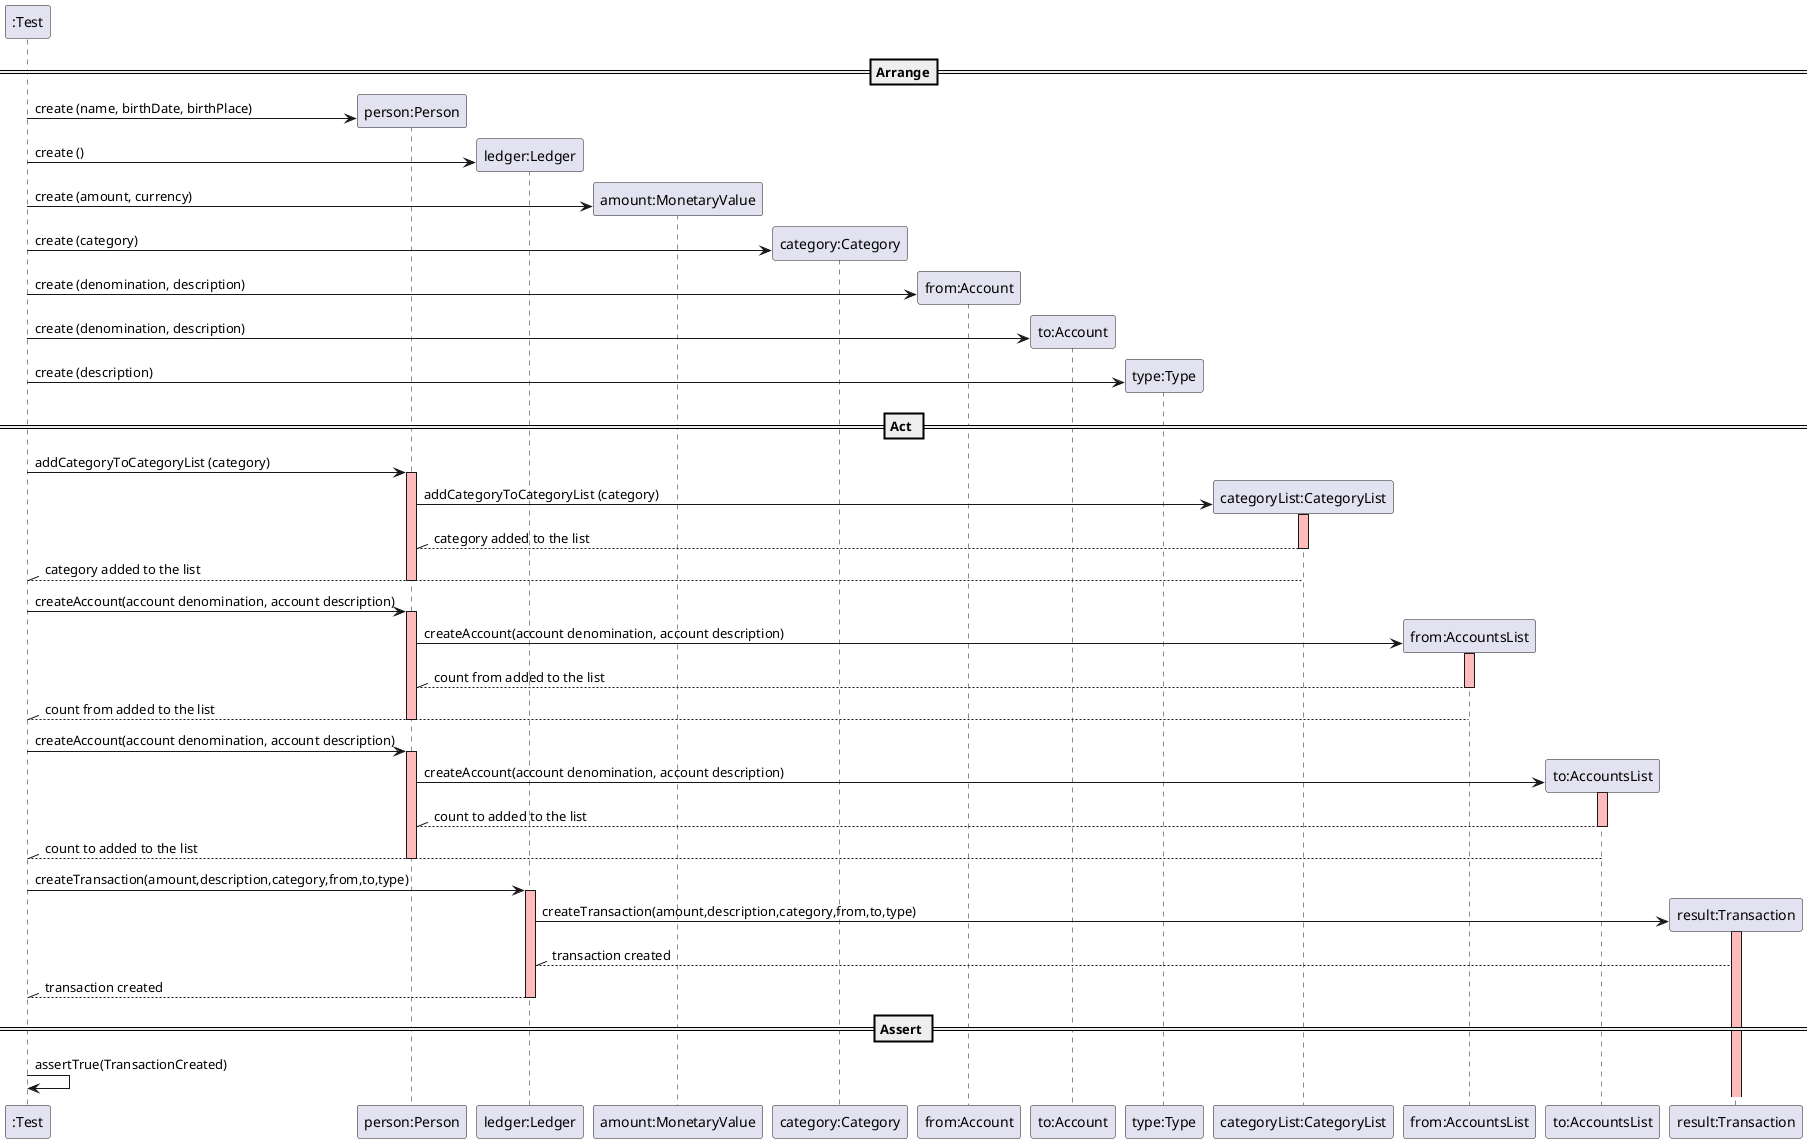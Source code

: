 @startuml
create ":Test"

==Arrange==

create "person:Person"
":Test" -> "person:Person" : create (name, birthDate, birthPlace)

create "ledger:Ledger"
":Test" -> "ledger:Ledger" : create ()

create "amount:MonetaryValue"
":Test" -> "amount:MonetaryValue" : create (amount, currency)

create "category:Category"
":Test" -> "category:Category" : create (category)

create "from:Account"
":Test" -> "from:Account" : create (denomination, description)


create "to:Account"
":Test" -> "to:Account" : create (denomination, description)


create "type:Type"
":Test" -> "type:Type" : create (description)


== Act ==

":Test" -> "person:Person" : addCategoryToCategoryList (category)
activate "person:Person"  #FFBBBB

create "categoryList:CategoryList"
"person:Person" -> "categoryList:CategoryList" : addCategoryToCategoryList (category)
activate "categoryList:CategoryList"  #FFBBBB
"person:Person" //-- "categoryList:CategoryList" : category added to the list
deactivate "categoryList:CategoryList" #FFBBBB
":Test" //-- "categoryList:CategoryList" : category added to the list
deactivate "person:Person" #FFBBBB


":Test" -> "person:Person" : createAccount(account denomination, account description)
activate "person:Person"  #FFBBBB
create "from:AccountsList"
"person:Person" -> "from:AccountsList" : createAccount(account denomination, account description)
activate "from:AccountsList"  #FFBBBB
"person:Person" //-- "from:AccountsList" : count from added to the list
deactivate "from:AccountsList" #FFBBBB
":Test" //-- "from:AccountsList" : count from added to the list
deactivate "from:AccountsList" #FFBBBB
deactivate "person:Person" #FFBBBB


":Test" -> "person:Person" : createAccount(account denomination, account description)
activate "person:Person"  #FFBBBB
create "to:AccountsList"
"person:Person" -> "to:AccountsList" : createAccount(account denomination, account description)
activate "to:AccountsList"  #FFBBBB
"person:Person" //-- "to:AccountsList" : count to added to the list
deactivate "to:AccountsList" #FFBBBB
":Test" //-- "to:AccountsList" : count to added to the list
deactivate "to:AccountsList" #FFBBBB
deactivate "person:Person" #FFBBBB


":Test" -> "ledger:Ledger" : createTransaction(amount,description,category,from,to,type)
activate "ledger:Ledger"  #FFBBBB
create "result:Transaction"

"ledger:Ledger" -> "result:Transaction" : createTransaction(amount,description,category,from,to,type)
activate "result:Transaction"  #FFBBBB
"ledger:Ledger" //-- "result:Transaction"  : transaction created
":Test" //-- "ledger:Ledger" : transaction created
deactivate "ledger:Ledger" #FFBBBB


== Assert ==

":Test" -> ":Test" : assertTrue(TransactionCreated)

@enduml